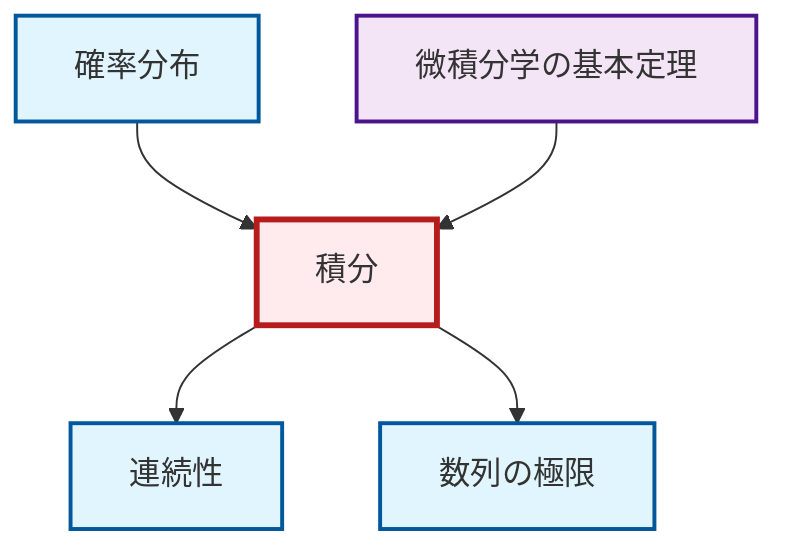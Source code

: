 graph TD
    classDef definition fill:#e1f5fe,stroke:#01579b,stroke-width:2px
    classDef theorem fill:#f3e5f5,stroke:#4a148c,stroke-width:2px
    classDef axiom fill:#fff3e0,stroke:#e65100,stroke-width:2px
    classDef example fill:#e8f5e9,stroke:#1b5e20,stroke-width:2px
    classDef current fill:#ffebee,stroke:#b71c1c,stroke-width:3px
    def-integral["積分"]:::definition
    thm-fundamental-calculus["微積分学の基本定理"]:::theorem
    def-probability-distribution["確率分布"]:::definition
    def-limit["数列の極限"]:::definition
    def-continuity["連続性"]:::definition
    def-probability-distribution --> def-integral
    def-integral --> def-continuity
    thm-fundamental-calculus --> def-integral
    def-integral --> def-limit
    class def-integral current